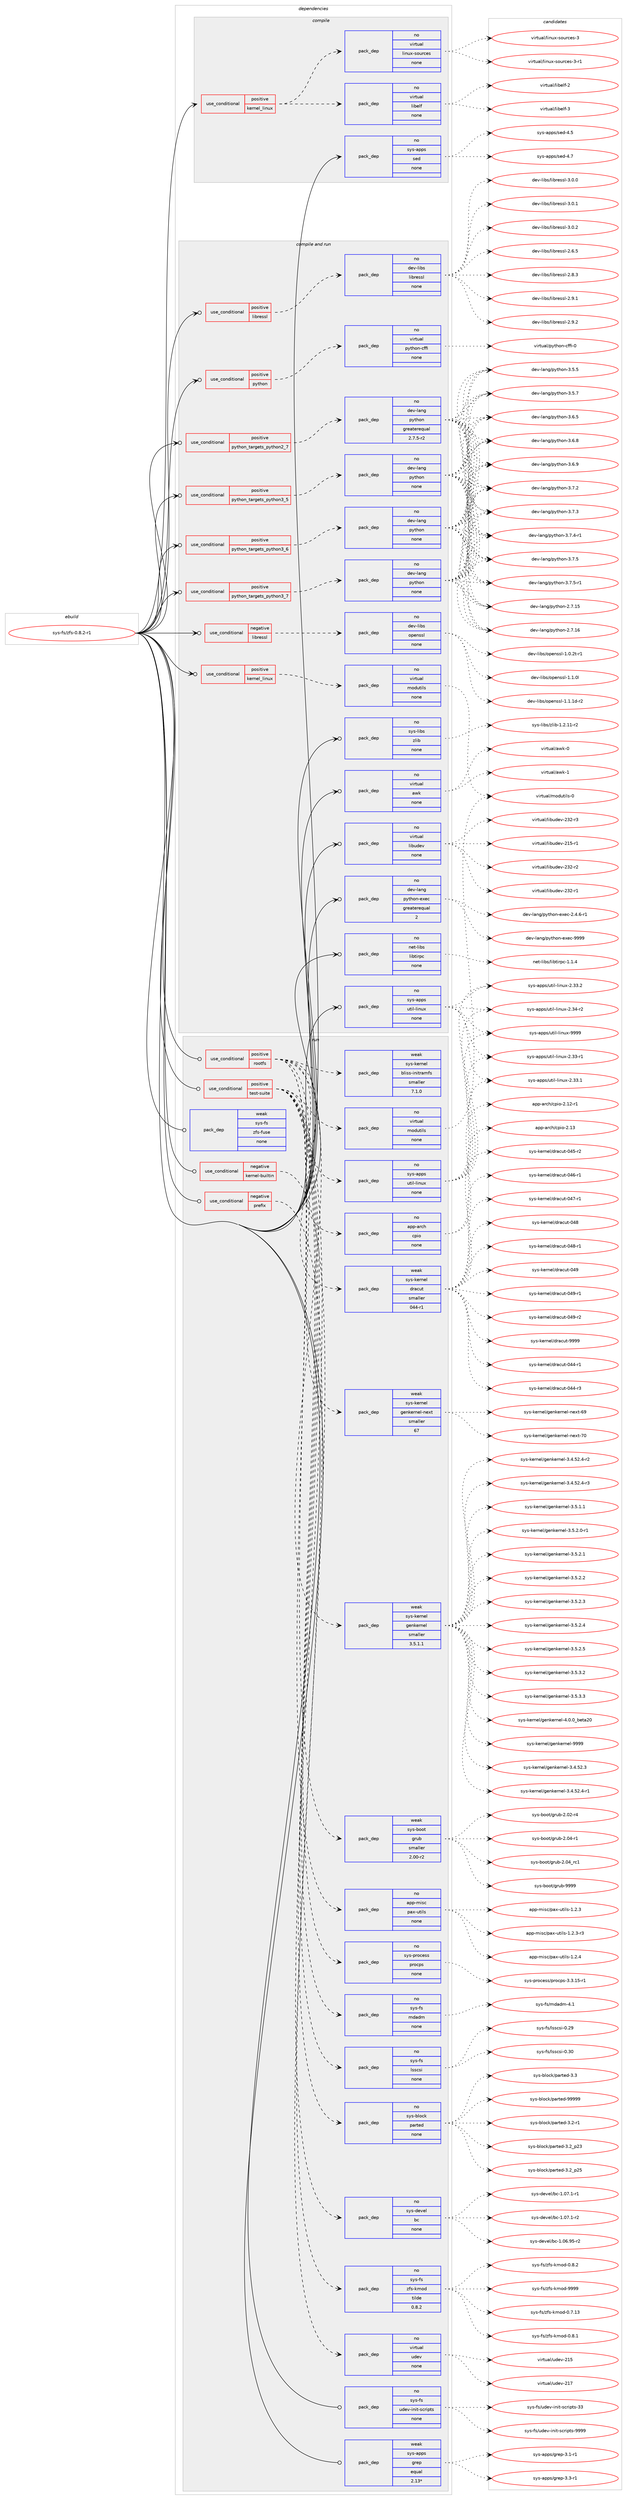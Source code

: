 digraph prolog {

# *************
# Graph options
# *************

newrank=true;
concentrate=true;
compound=true;
graph [rankdir=LR,fontname=Helvetica,fontsize=10,ranksep=1.5];#, ranksep=2.5, nodesep=0.2];
edge  [arrowhead=vee];
node  [fontname=Helvetica,fontsize=10];

# **********
# The ebuild
# **********

subgraph cluster_leftcol {
color=gray;
rank=same;
label=<<i>ebuild</i>>;
id [label="sys-fs/zfs-0.8.2-r1", color=red, width=4, href="../sys-fs/zfs-0.8.2-r1.svg"];
}

# ****************
# The dependencies
# ****************

subgraph cluster_midcol {
color=gray;
label=<<i>dependencies</i>>;
subgraph cluster_compile {
fillcolor="#eeeeee";
style=filled;
label=<<i>compile</i>>;
subgraph cond214761 {
dependency893553 [label=<<TABLE BORDER="0" CELLBORDER="1" CELLSPACING="0" CELLPADDING="4"><TR><TD ROWSPAN="3" CELLPADDING="10">use_conditional</TD></TR><TR><TD>positive</TD></TR><TR><TD>kernel_linux</TD></TR></TABLE>>, shape=none, color=red];
subgraph pack663131 {
dependency893554 [label=<<TABLE BORDER="0" CELLBORDER="1" CELLSPACING="0" CELLPADDING="4" WIDTH="220"><TR><TD ROWSPAN="6" CELLPADDING="30">pack_dep</TD></TR><TR><TD WIDTH="110">no</TD></TR><TR><TD>virtual</TD></TR><TR><TD>linux-sources</TD></TR><TR><TD>none</TD></TR><TR><TD></TD></TR></TABLE>>, shape=none, color=blue];
}
dependency893553:e -> dependency893554:w [weight=20,style="dashed",arrowhead="vee"];
subgraph pack663132 {
dependency893555 [label=<<TABLE BORDER="0" CELLBORDER="1" CELLSPACING="0" CELLPADDING="4" WIDTH="220"><TR><TD ROWSPAN="6" CELLPADDING="30">pack_dep</TD></TR><TR><TD WIDTH="110">no</TD></TR><TR><TD>virtual</TD></TR><TR><TD>libelf</TD></TR><TR><TD>none</TD></TR><TR><TD></TD></TR></TABLE>>, shape=none, color=blue];
}
dependency893553:e -> dependency893555:w [weight=20,style="dashed",arrowhead="vee"];
}
id:e -> dependency893553:w [weight=20,style="solid",arrowhead="vee"];
subgraph pack663133 {
dependency893556 [label=<<TABLE BORDER="0" CELLBORDER="1" CELLSPACING="0" CELLPADDING="4" WIDTH="220"><TR><TD ROWSPAN="6" CELLPADDING="30">pack_dep</TD></TR><TR><TD WIDTH="110">no</TD></TR><TR><TD>sys-apps</TD></TR><TR><TD>sed</TD></TR><TR><TD>none</TD></TR><TR><TD></TD></TR></TABLE>>, shape=none, color=blue];
}
id:e -> dependency893556:w [weight=20,style="solid",arrowhead="vee"];
}
subgraph cluster_compileandrun {
fillcolor="#eeeeee";
style=filled;
label=<<i>compile and run</i>>;
subgraph cond214762 {
dependency893557 [label=<<TABLE BORDER="0" CELLBORDER="1" CELLSPACING="0" CELLPADDING="4"><TR><TD ROWSPAN="3" CELLPADDING="10">use_conditional</TD></TR><TR><TD>negative</TD></TR><TR><TD>libressl</TD></TR></TABLE>>, shape=none, color=red];
subgraph pack663134 {
dependency893558 [label=<<TABLE BORDER="0" CELLBORDER="1" CELLSPACING="0" CELLPADDING="4" WIDTH="220"><TR><TD ROWSPAN="6" CELLPADDING="30">pack_dep</TD></TR><TR><TD WIDTH="110">no</TD></TR><TR><TD>dev-libs</TD></TR><TR><TD>openssl</TD></TR><TR><TD>none</TD></TR><TR><TD></TD></TR></TABLE>>, shape=none, color=blue];
}
dependency893557:e -> dependency893558:w [weight=20,style="dashed",arrowhead="vee"];
}
id:e -> dependency893557:w [weight=20,style="solid",arrowhead="odotvee"];
subgraph cond214763 {
dependency893559 [label=<<TABLE BORDER="0" CELLBORDER="1" CELLSPACING="0" CELLPADDING="4"><TR><TD ROWSPAN="3" CELLPADDING="10">use_conditional</TD></TR><TR><TD>positive</TD></TR><TR><TD>kernel_linux</TD></TR></TABLE>>, shape=none, color=red];
subgraph pack663135 {
dependency893560 [label=<<TABLE BORDER="0" CELLBORDER="1" CELLSPACING="0" CELLPADDING="4" WIDTH="220"><TR><TD ROWSPAN="6" CELLPADDING="30">pack_dep</TD></TR><TR><TD WIDTH="110">no</TD></TR><TR><TD>virtual</TD></TR><TR><TD>modutils</TD></TR><TR><TD>none</TD></TR><TR><TD></TD></TR></TABLE>>, shape=none, color=blue];
}
dependency893559:e -> dependency893560:w [weight=20,style="dashed",arrowhead="vee"];
}
id:e -> dependency893559:w [weight=20,style="solid",arrowhead="odotvee"];
subgraph cond214764 {
dependency893561 [label=<<TABLE BORDER="0" CELLBORDER="1" CELLSPACING="0" CELLPADDING="4"><TR><TD ROWSPAN="3" CELLPADDING="10">use_conditional</TD></TR><TR><TD>positive</TD></TR><TR><TD>libressl</TD></TR></TABLE>>, shape=none, color=red];
subgraph pack663136 {
dependency893562 [label=<<TABLE BORDER="0" CELLBORDER="1" CELLSPACING="0" CELLPADDING="4" WIDTH="220"><TR><TD ROWSPAN="6" CELLPADDING="30">pack_dep</TD></TR><TR><TD WIDTH="110">no</TD></TR><TR><TD>dev-libs</TD></TR><TR><TD>libressl</TD></TR><TR><TD>none</TD></TR><TR><TD></TD></TR></TABLE>>, shape=none, color=blue];
}
dependency893561:e -> dependency893562:w [weight=20,style="dashed",arrowhead="vee"];
}
id:e -> dependency893561:w [weight=20,style="solid",arrowhead="odotvee"];
subgraph cond214765 {
dependency893563 [label=<<TABLE BORDER="0" CELLBORDER="1" CELLSPACING="0" CELLPADDING="4"><TR><TD ROWSPAN="3" CELLPADDING="10">use_conditional</TD></TR><TR><TD>positive</TD></TR><TR><TD>python</TD></TR></TABLE>>, shape=none, color=red];
subgraph pack663137 {
dependency893564 [label=<<TABLE BORDER="0" CELLBORDER="1" CELLSPACING="0" CELLPADDING="4" WIDTH="220"><TR><TD ROWSPAN="6" CELLPADDING="30">pack_dep</TD></TR><TR><TD WIDTH="110">no</TD></TR><TR><TD>virtual</TD></TR><TR><TD>python-cffi</TD></TR><TR><TD>none</TD></TR><TR><TD></TD></TR></TABLE>>, shape=none, color=blue];
}
dependency893563:e -> dependency893564:w [weight=20,style="dashed",arrowhead="vee"];
}
id:e -> dependency893563:w [weight=20,style="solid",arrowhead="odotvee"];
subgraph cond214766 {
dependency893565 [label=<<TABLE BORDER="0" CELLBORDER="1" CELLSPACING="0" CELLPADDING="4"><TR><TD ROWSPAN="3" CELLPADDING="10">use_conditional</TD></TR><TR><TD>positive</TD></TR><TR><TD>python_targets_python2_7</TD></TR></TABLE>>, shape=none, color=red];
subgraph pack663138 {
dependency893566 [label=<<TABLE BORDER="0" CELLBORDER="1" CELLSPACING="0" CELLPADDING="4" WIDTH="220"><TR><TD ROWSPAN="6" CELLPADDING="30">pack_dep</TD></TR><TR><TD WIDTH="110">no</TD></TR><TR><TD>dev-lang</TD></TR><TR><TD>python</TD></TR><TR><TD>greaterequal</TD></TR><TR><TD>2.7.5-r2</TD></TR></TABLE>>, shape=none, color=blue];
}
dependency893565:e -> dependency893566:w [weight=20,style="dashed",arrowhead="vee"];
}
id:e -> dependency893565:w [weight=20,style="solid",arrowhead="odotvee"];
subgraph cond214767 {
dependency893567 [label=<<TABLE BORDER="0" CELLBORDER="1" CELLSPACING="0" CELLPADDING="4"><TR><TD ROWSPAN="3" CELLPADDING="10">use_conditional</TD></TR><TR><TD>positive</TD></TR><TR><TD>python_targets_python3_5</TD></TR></TABLE>>, shape=none, color=red];
subgraph pack663139 {
dependency893568 [label=<<TABLE BORDER="0" CELLBORDER="1" CELLSPACING="0" CELLPADDING="4" WIDTH="220"><TR><TD ROWSPAN="6" CELLPADDING="30">pack_dep</TD></TR><TR><TD WIDTH="110">no</TD></TR><TR><TD>dev-lang</TD></TR><TR><TD>python</TD></TR><TR><TD>none</TD></TR><TR><TD></TD></TR></TABLE>>, shape=none, color=blue];
}
dependency893567:e -> dependency893568:w [weight=20,style="dashed",arrowhead="vee"];
}
id:e -> dependency893567:w [weight=20,style="solid",arrowhead="odotvee"];
subgraph cond214768 {
dependency893569 [label=<<TABLE BORDER="0" CELLBORDER="1" CELLSPACING="0" CELLPADDING="4"><TR><TD ROWSPAN="3" CELLPADDING="10">use_conditional</TD></TR><TR><TD>positive</TD></TR><TR><TD>python_targets_python3_6</TD></TR></TABLE>>, shape=none, color=red];
subgraph pack663140 {
dependency893570 [label=<<TABLE BORDER="0" CELLBORDER="1" CELLSPACING="0" CELLPADDING="4" WIDTH="220"><TR><TD ROWSPAN="6" CELLPADDING="30">pack_dep</TD></TR><TR><TD WIDTH="110">no</TD></TR><TR><TD>dev-lang</TD></TR><TR><TD>python</TD></TR><TR><TD>none</TD></TR><TR><TD></TD></TR></TABLE>>, shape=none, color=blue];
}
dependency893569:e -> dependency893570:w [weight=20,style="dashed",arrowhead="vee"];
}
id:e -> dependency893569:w [weight=20,style="solid",arrowhead="odotvee"];
subgraph cond214769 {
dependency893571 [label=<<TABLE BORDER="0" CELLBORDER="1" CELLSPACING="0" CELLPADDING="4"><TR><TD ROWSPAN="3" CELLPADDING="10">use_conditional</TD></TR><TR><TD>positive</TD></TR><TR><TD>python_targets_python3_7</TD></TR></TABLE>>, shape=none, color=red];
subgraph pack663141 {
dependency893572 [label=<<TABLE BORDER="0" CELLBORDER="1" CELLSPACING="0" CELLPADDING="4" WIDTH="220"><TR><TD ROWSPAN="6" CELLPADDING="30">pack_dep</TD></TR><TR><TD WIDTH="110">no</TD></TR><TR><TD>dev-lang</TD></TR><TR><TD>python</TD></TR><TR><TD>none</TD></TR><TR><TD></TD></TR></TABLE>>, shape=none, color=blue];
}
dependency893571:e -> dependency893572:w [weight=20,style="dashed",arrowhead="vee"];
}
id:e -> dependency893571:w [weight=20,style="solid",arrowhead="odotvee"];
subgraph pack663142 {
dependency893573 [label=<<TABLE BORDER="0" CELLBORDER="1" CELLSPACING="0" CELLPADDING="4" WIDTH="220"><TR><TD ROWSPAN="6" CELLPADDING="30">pack_dep</TD></TR><TR><TD WIDTH="110">no</TD></TR><TR><TD>dev-lang</TD></TR><TR><TD>python-exec</TD></TR><TR><TD>greaterequal</TD></TR><TR><TD>2</TD></TR></TABLE>>, shape=none, color=blue];
}
id:e -> dependency893573:w [weight=20,style="solid",arrowhead="odotvee"];
subgraph pack663143 {
dependency893574 [label=<<TABLE BORDER="0" CELLBORDER="1" CELLSPACING="0" CELLPADDING="4" WIDTH="220"><TR><TD ROWSPAN="6" CELLPADDING="30">pack_dep</TD></TR><TR><TD WIDTH="110">no</TD></TR><TR><TD>net-libs</TD></TR><TR><TD>libtirpc</TD></TR><TR><TD>none</TD></TR><TR><TD></TD></TR></TABLE>>, shape=none, color=blue];
}
id:e -> dependency893574:w [weight=20,style="solid",arrowhead="odotvee"];
subgraph pack663144 {
dependency893575 [label=<<TABLE BORDER="0" CELLBORDER="1" CELLSPACING="0" CELLPADDING="4" WIDTH="220"><TR><TD ROWSPAN="6" CELLPADDING="30">pack_dep</TD></TR><TR><TD WIDTH="110">no</TD></TR><TR><TD>sys-apps</TD></TR><TR><TD>util-linux</TD></TR><TR><TD>none</TD></TR><TR><TD></TD></TR></TABLE>>, shape=none, color=blue];
}
id:e -> dependency893575:w [weight=20,style="solid",arrowhead="odotvee"];
subgraph pack663145 {
dependency893576 [label=<<TABLE BORDER="0" CELLBORDER="1" CELLSPACING="0" CELLPADDING="4" WIDTH="220"><TR><TD ROWSPAN="6" CELLPADDING="30">pack_dep</TD></TR><TR><TD WIDTH="110">no</TD></TR><TR><TD>sys-libs</TD></TR><TR><TD>zlib</TD></TR><TR><TD>none</TD></TR><TR><TD></TD></TR></TABLE>>, shape=none, color=blue];
}
id:e -> dependency893576:w [weight=20,style="solid",arrowhead="odotvee"];
subgraph pack663146 {
dependency893577 [label=<<TABLE BORDER="0" CELLBORDER="1" CELLSPACING="0" CELLPADDING="4" WIDTH="220"><TR><TD ROWSPAN="6" CELLPADDING="30">pack_dep</TD></TR><TR><TD WIDTH="110">no</TD></TR><TR><TD>virtual</TD></TR><TR><TD>awk</TD></TR><TR><TD>none</TD></TR><TR><TD></TD></TR></TABLE>>, shape=none, color=blue];
}
id:e -> dependency893577:w [weight=20,style="solid",arrowhead="odotvee"];
subgraph pack663147 {
dependency893578 [label=<<TABLE BORDER="0" CELLBORDER="1" CELLSPACING="0" CELLPADDING="4" WIDTH="220"><TR><TD ROWSPAN="6" CELLPADDING="30">pack_dep</TD></TR><TR><TD WIDTH="110">no</TD></TR><TR><TD>virtual</TD></TR><TR><TD>libudev</TD></TR><TR><TD>none</TD></TR><TR><TD></TD></TR></TABLE>>, shape=none, color=blue];
}
id:e -> dependency893578:w [weight=20,style="solid",arrowhead="odotvee"];
}
subgraph cluster_run {
fillcolor="#eeeeee";
style=filled;
label=<<i>run</i>>;
subgraph cond214770 {
dependency893579 [label=<<TABLE BORDER="0" CELLBORDER="1" CELLSPACING="0" CELLPADDING="4"><TR><TD ROWSPAN="3" CELLPADDING="10">use_conditional</TD></TR><TR><TD>negative</TD></TR><TR><TD>kernel-builtin</TD></TR></TABLE>>, shape=none, color=red];
subgraph pack663148 {
dependency893580 [label=<<TABLE BORDER="0" CELLBORDER="1" CELLSPACING="0" CELLPADDING="4" WIDTH="220"><TR><TD ROWSPAN="6" CELLPADDING="30">pack_dep</TD></TR><TR><TD WIDTH="110">no</TD></TR><TR><TD>sys-fs</TD></TR><TR><TD>zfs-kmod</TD></TR><TR><TD>tilde</TD></TR><TR><TD>0.8.2</TD></TR></TABLE>>, shape=none, color=blue];
}
dependency893579:e -> dependency893580:w [weight=20,style="dashed",arrowhead="vee"];
}
id:e -> dependency893579:w [weight=20,style="solid",arrowhead="odot"];
subgraph cond214771 {
dependency893581 [label=<<TABLE BORDER="0" CELLBORDER="1" CELLSPACING="0" CELLPADDING="4"><TR><TD ROWSPAN="3" CELLPADDING="10">use_conditional</TD></TR><TR><TD>negative</TD></TR><TR><TD>prefix</TD></TR></TABLE>>, shape=none, color=red];
subgraph pack663149 {
dependency893582 [label=<<TABLE BORDER="0" CELLBORDER="1" CELLSPACING="0" CELLPADDING="4" WIDTH="220"><TR><TD ROWSPAN="6" CELLPADDING="30">pack_dep</TD></TR><TR><TD WIDTH="110">no</TD></TR><TR><TD>virtual</TD></TR><TR><TD>udev</TD></TR><TR><TD>none</TD></TR><TR><TD></TD></TR></TABLE>>, shape=none, color=blue];
}
dependency893581:e -> dependency893582:w [weight=20,style="dashed",arrowhead="vee"];
}
id:e -> dependency893581:w [weight=20,style="solid",arrowhead="odot"];
subgraph cond214772 {
dependency893583 [label=<<TABLE BORDER="0" CELLBORDER="1" CELLSPACING="0" CELLPADDING="4"><TR><TD ROWSPAN="3" CELLPADDING="10">use_conditional</TD></TR><TR><TD>positive</TD></TR><TR><TD>rootfs</TD></TR></TABLE>>, shape=none, color=red];
subgraph pack663150 {
dependency893584 [label=<<TABLE BORDER="0" CELLBORDER="1" CELLSPACING="0" CELLPADDING="4" WIDTH="220"><TR><TD ROWSPAN="6" CELLPADDING="30">pack_dep</TD></TR><TR><TD WIDTH="110">no</TD></TR><TR><TD>app-arch</TD></TR><TR><TD>cpio</TD></TR><TR><TD>none</TD></TR><TR><TD></TD></TR></TABLE>>, shape=none, color=blue];
}
dependency893583:e -> dependency893584:w [weight=20,style="dashed",arrowhead="vee"];
subgraph pack663151 {
dependency893585 [label=<<TABLE BORDER="0" CELLBORDER="1" CELLSPACING="0" CELLPADDING="4" WIDTH="220"><TR><TD ROWSPAN="6" CELLPADDING="30">pack_dep</TD></TR><TR><TD WIDTH="110">no</TD></TR><TR><TD>app-misc</TD></TR><TR><TD>pax-utils</TD></TR><TR><TD>none</TD></TR><TR><TD></TD></TR></TABLE>>, shape=none, color=blue];
}
dependency893583:e -> dependency893585:w [weight=20,style="dashed",arrowhead="vee"];
subgraph pack663152 {
dependency893586 [label=<<TABLE BORDER="0" CELLBORDER="1" CELLSPACING="0" CELLPADDING="4" WIDTH="220"><TR><TD ROWSPAN="6" CELLPADDING="30">pack_dep</TD></TR><TR><TD WIDTH="110">weak</TD></TR><TR><TD>sys-boot</TD></TR><TR><TD>grub</TD></TR><TR><TD>smaller</TD></TR><TR><TD>2.00-r2</TD></TR></TABLE>>, shape=none, color=blue];
}
dependency893583:e -> dependency893586:w [weight=20,style="dashed",arrowhead="vee"];
subgraph pack663153 {
dependency893587 [label=<<TABLE BORDER="0" CELLBORDER="1" CELLSPACING="0" CELLPADDING="4" WIDTH="220"><TR><TD ROWSPAN="6" CELLPADDING="30">pack_dep</TD></TR><TR><TD WIDTH="110">weak</TD></TR><TR><TD>sys-kernel</TD></TR><TR><TD>genkernel</TD></TR><TR><TD>smaller</TD></TR><TR><TD>3.5.1.1</TD></TR></TABLE>>, shape=none, color=blue];
}
dependency893583:e -> dependency893587:w [weight=20,style="dashed",arrowhead="vee"];
subgraph pack663154 {
dependency893588 [label=<<TABLE BORDER="0" CELLBORDER="1" CELLSPACING="0" CELLPADDING="4" WIDTH="220"><TR><TD ROWSPAN="6" CELLPADDING="30">pack_dep</TD></TR><TR><TD WIDTH="110">weak</TD></TR><TR><TD>sys-kernel</TD></TR><TR><TD>genkernel-next</TD></TR><TR><TD>smaller</TD></TR><TR><TD>67</TD></TR></TABLE>>, shape=none, color=blue];
}
dependency893583:e -> dependency893588:w [weight=20,style="dashed",arrowhead="vee"];
subgraph pack663155 {
dependency893589 [label=<<TABLE BORDER="0" CELLBORDER="1" CELLSPACING="0" CELLPADDING="4" WIDTH="220"><TR><TD ROWSPAN="6" CELLPADDING="30">pack_dep</TD></TR><TR><TD WIDTH="110">weak</TD></TR><TR><TD>sys-kernel</TD></TR><TR><TD>bliss-initramfs</TD></TR><TR><TD>smaller</TD></TR><TR><TD>7.1.0</TD></TR></TABLE>>, shape=none, color=blue];
}
dependency893583:e -> dependency893589:w [weight=20,style="dashed",arrowhead="vee"];
subgraph pack663156 {
dependency893590 [label=<<TABLE BORDER="0" CELLBORDER="1" CELLSPACING="0" CELLPADDING="4" WIDTH="220"><TR><TD ROWSPAN="6" CELLPADDING="30">pack_dep</TD></TR><TR><TD WIDTH="110">weak</TD></TR><TR><TD>sys-kernel</TD></TR><TR><TD>dracut</TD></TR><TR><TD>smaller</TD></TR><TR><TD>044-r1</TD></TR></TABLE>>, shape=none, color=blue];
}
dependency893583:e -> dependency893590:w [weight=20,style="dashed",arrowhead="vee"];
}
id:e -> dependency893583:w [weight=20,style="solid",arrowhead="odot"];
subgraph cond214773 {
dependency893591 [label=<<TABLE BORDER="0" CELLBORDER="1" CELLSPACING="0" CELLPADDING="4"><TR><TD ROWSPAN="3" CELLPADDING="10">use_conditional</TD></TR><TR><TD>positive</TD></TR><TR><TD>test-suite</TD></TR></TABLE>>, shape=none, color=red];
subgraph pack663157 {
dependency893592 [label=<<TABLE BORDER="0" CELLBORDER="1" CELLSPACING="0" CELLPADDING="4" WIDTH="220"><TR><TD ROWSPAN="6" CELLPADDING="30">pack_dep</TD></TR><TR><TD WIDTH="110">no</TD></TR><TR><TD>sys-apps</TD></TR><TR><TD>util-linux</TD></TR><TR><TD>none</TD></TR><TR><TD></TD></TR></TABLE>>, shape=none, color=blue];
}
dependency893591:e -> dependency893592:w [weight=20,style="dashed",arrowhead="vee"];
subgraph pack663158 {
dependency893593 [label=<<TABLE BORDER="0" CELLBORDER="1" CELLSPACING="0" CELLPADDING="4" WIDTH="220"><TR><TD ROWSPAN="6" CELLPADDING="30">pack_dep</TD></TR><TR><TD WIDTH="110">no</TD></TR><TR><TD>sys-devel</TD></TR><TR><TD>bc</TD></TR><TR><TD>none</TD></TR><TR><TD></TD></TR></TABLE>>, shape=none, color=blue];
}
dependency893591:e -> dependency893593:w [weight=20,style="dashed",arrowhead="vee"];
subgraph pack663159 {
dependency893594 [label=<<TABLE BORDER="0" CELLBORDER="1" CELLSPACING="0" CELLPADDING="4" WIDTH="220"><TR><TD ROWSPAN="6" CELLPADDING="30">pack_dep</TD></TR><TR><TD WIDTH="110">no</TD></TR><TR><TD>sys-block</TD></TR><TR><TD>parted</TD></TR><TR><TD>none</TD></TR><TR><TD></TD></TR></TABLE>>, shape=none, color=blue];
}
dependency893591:e -> dependency893594:w [weight=20,style="dashed",arrowhead="vee"];
subgraph pack663160 {
dependency893595 [label=<<TABLE BORDER="0" CELLBORDER="1" CELLSPACING="0" CELLPADDING="4" WIDTH="220"><TR><TD ROWSPAN="6" CELLPADDING="30">pack_dep</TD></TR><TR><TD WIDTH="110">no</TD></TR><TR><TD>sys-fs</TD></TR><TR><TD>lsscsi</TD></TR><TR><TD>none</TD></TR><TR><TD></TD></TR></TABLE>>, shape=none, color=blue];
}
dependency893591:e -> dependency893595:w [weight=20,style="dashed",arrowhead="vee"];
subgraph pack663161 {
dependency893596 [label=<<TABLE BORDER="0" CELLBORDER="1" CELLSPACING="0" CELLPADDING="4" WIDTH="220"><TR><TD ROWSPAN="6" CELLPADDING="30">pack_dep</TD></TR><TR><TD WIDTH="110">no</TD></TR><TR><TD>sys-fs</TD></TR><TR><TD>mdadm</TD></TR><TR><TD>none</TD></TR><TR><TD></TD></TR></TABLE>>, shape=none, color=blue];
}
dependency893591:e -> dependency893596:w [weight=20,style="dashed",arrowhead="vee"];
subgraph pack663162 {
dependency893597 [label=<<TABLE BORDER="0" CELLBORDER="1" CELLSPACING="0" CELLPADDING="4" WIDTH="220"><TR><TD ROWSPAN="6" CELLPADDING="30">pack_dep</TD></TR><TR><TD WIDTH="110">no</TD></TR><TR><TD>sys-process</TD></TR><TR><TD>procps</TD></TR><TR><TD>none</TD></TR><TR><TD></TD></TR></TABLE>>, shape=none, color=blue];
}
dependency893591:e -> dependency893597:w [weight=20,style="dashed",arrowhead="vee"];
subgraph pack663163 {
dependency893598 [label=<<TABLE BORDER="0" CELLBORDER="1" CELLSPACING="0" CELLPADDING="4" WIDTH="220"><TR><TD ROWSPAN="6" CELLPADDING="30">pack_dep</TD></TR><TR><TD WIDTH="110">no</TD></TR><TR><TD>virtual</TD></TR><TR><TD>modutils</TD></TR><TR><TD>none</TD></TR><TR><TD></TD></TR></TABLE>>, shape=none, color=blue];
}
dependency893591:e -> dependency893598:w [weight=20,style="dashed",arrowhead="vee"];
}
id:e -> dependency893591:w [weight=20,style="solid",arrowhead="odot"];
subgraph pack663164 {
dependency893599 [label=<<TABLE BORDER="0" CELLBORDER="1" CELLSPACING="0" CELLPADDING="4" WIDTH="220"><TR><TD ROWSPAN="6" CELLPADDING="30">pack_dep</TD></TR><TR><TD WIDTH="110">no</TD></TR><TR><TD>sys-fs</TD></TR><TR><TD>udev-init-scripts</TD></TR><TR><TD>none</TD></TR><TR><TD></TD></TR></TABLE>>, shape=none, color=blue];
}
id:e -> dependency893599:w [weight=20,style="solid",arrowhead="odot"];
subgraph pack663165 {
dependency893600 [label=<<TABLE BORDER="0" CELLBORDER="1" CELLSPACING="0" CELLPADDING="4" WIDTH="220"><TR><TD ROWSPAN="6" CELLPADDING="30">pack_dep</TD></TR><TR><TD WIDTH="110">weak</TD></TR><TR><TD>sys-apps</TD></TR><TR><TD>grep</TD></TR><TR><TD>equal</TD></TR><TR><TD>2.13*</TD></TR></TABLE>>, shape=none, color=blue];
}
id:e -> dependency893600:w [weight=20,style="solid",arrowhead="odot"];
subgraph pack663166 {
dependency893601 [label=<<TABLE BORDER="0" CELLBORDER="1" CELLSPACING="0" CELLPADDING="4" WIDTH="220"><TR><TD ROWSPAN="6" CELLPADDING="30">pack_dep</TD></TR><TR><TD WIDTH="110">weak</TD></TR><TR><TD>sys-fs</TD></TR><TR><TD>zfs-fuse</TD></TR><TR><TD>none</TD></TR><TR><TD></TD></TR></TABLE>>, shape=none, color=blue];
}
id:e -> dependency893601:w [weight=20,style="solid",arrowhead="odot"];
}
}

# **************
# The candidates
# **************

subgraph cluster_choices {
rank=same;
color=gray;
label=<<i>candidates</i>>;

subgraph choice663131 {
color=black;
nodesep=1;
choice118105114116117971084710810511011712045115111117114991011154551 [label="virtual/linux-sources-3", color=red, width=4,href="../virtual/linux-sources-3.svg"];
choice1181051141161179710847108105110117120451151111171149910111545514511449 [label="virtual/linux-sources-3-r1", color=red, width=4,href="../virtual/linux-sources-3-r1.svg"];
dependency893554:e -> choice118105114116117971084710810511011712045115111117114991011154551:w [style=dotted,weight="100"];
dependency893554:e -> choice1181051141161179710847108105110117120451151111171149910111545514511449:w [style=dotted,weight="100"];
}
subgraph choice663132 {
color=black;
nodesep=1;
choice1181051141161179710847108105981011081024550 [label="virtual/libelf-2", color=red, width=4,href="../virtual/libelf-2.svg"];
choice1181051141161179710847108105981011081024551 [label="virtual/libelf-3", color=red, width=4,href="../virtual/libelf-3.svg"];
dependency893555:e -> choice1181051141161179710847108105981011081024550:w [style=dotted,weight="100"];
dependency893555:e -> choice1181051141161179710847108105981011081024551:w [style=dotted,weight="100"];
}
subgraph choice663133 {
color=black;
nodesep=1;
choice11512111545971121121154711510110045524653 [label="sys-apps/sed-4.5", color=red, width=4,href="../sys-apps/sed-4.5.svg"];
choice11512111545971121121154711510110045524655 [label="sys-apps/sed-4.7", color=red, width=4,href="../sys-apps/sed-4.7.svg"];
dependency893556:e -> choice11512111545971121121154711510110045524653:w [style=dotted,weight="100"];
dependency893556:e -> choice11512111545971121121154711510110045524655:w [style=dotted,weight="100"];
}
subgraph choice663134 {
color=black;
nodesep=1;
choice1001011184510810598115471111121011101151151084549464846501164511449 [label="dev-libs/openssl-1.0.2t-r1", color=red, width=4,href="../dev-libs/openssl-1.0.2t-r1.svg"];
choice100101118451081059811547111112101110115115108454946494648108 [label="dev-libs/openssl-1.1.0l", color=red, width=4,href="../dev-libs/openssl-1.1.0l.svg"];
choice1001011184510810598115471111121011101151151084549464946491004511450 [label="dev-libs/openssl-1.1.1d-r2", color=red, width=4,href="../dev-libs/openssl-1.1.1d-r2.svg"];
dependency893558:e -> choice1001011184510810598115471111121011101151151084549464846501164511449:w [style=dotted,weight="100"];
dependency893558:e -> choice100101118451081059811547111112101110115115108454946494648108:w [style=dotted,weight="100"];
dependency893558:e -> choice1001011184510810598115471111121011101151151084549464946491004511450:w [style=dotted,weight="100"];
}
subgraph choice663135 {
color=black;
nodesep=1;
choice11810511411611797108471091111001171161051081154548 [label="virtual/modutils-0", color=red, width=4,href="../virtual/modutils-0.svg"];
dependency893560:e -> choice11810511411611797108471091111001171161051081154548:w [style=dotted,weight="100"];
}
subgraph choice663136 {
color=black;
nodesep=1;
choice10010111845108105981154710810598114101115115108455046544653 [label="dev-libs/libressl-2.6.5", color=red, width=4,href="../dev-libs/libressl-2.6.5.svg"];
choice10010111845108105981154710810598114101115115108455046564651 [label="dev-libs/libressl-2.8.3", color=red, width=4,href="../dev-libs/libressl-2.8.3.svg"];
choice10010111845108105981154710810598114101115115108455046574649 [label="dev-libs/libressl-2.9.1", color=red, width=4,href="../dev-libs/libressl-2.9.1.svg"];
choice10010111845108105981154710810598114101115115108455046574650 [label="dev-libs/libressl-2.9.2", color=red, width=4,href="../dev-libs/libressl-2.9.2.svg"];
choice10010111845108105981154710810598114101115115108455146484648 [label="dev-libs/libressl-3.0.0", color=red, width=4,href="../dev-libs/libressl-3.0.0.svg"];
choice10010111845108105981154710810598114101115115108455146484649 [label="dev-libs/libressl-3.0.1", color=red, width=4,href="../dev-libs/libressl-3.0.1.svg"];
choice10010111845108105981154710810598114101115115108455146484650 [label="dev-libs/libressl-3.0.2", color=red, width=4,href="../dev-libs/libressl-3.0.2.svg"];
dependency893562:e -> choice10010111845108105981154710810598114101115115108455046544653:w [style=dotted,weight="100"];
dependency893562:e -> choice10010111845108105981154710810598114101115115108455046564651:w [style=dotted,weight="100"];
dependency893562:e -> choice10010111845108105981154710810598114101115115108455046574649:w [style=dotted,weight="100"];
dependency893562:e -> choice10010111845108105981154710810598114101115115108455046574650:w [style=dotted,weight="100"];
dependency893562:e -> choice10010111845108105981154710810598114101115115108455146484648:w [style=dotted,weight="100"];
dependency893562:e -> choice10010111845108105981154710810598114101115115108455146484649:w [style=dotted,weight="100"];
dependency893562:e -> choice10010111845108105981154710810598114101115115108455146484650:w [style=dotted,weight="100"];
}
subgraph choice663137 {
color=black;
nodesep=1;
choice118105114116117971084711212111610411111045991021021054548 [label="virtual/python-cffi-0", color=red, width=4,href="../virtual/python-cffi-0.svg"];
dependency893564:e -> choice118105114116117971084711212111610411111045991021021054548:w [style=dotted,weight="100"];
}
subgraph choice663138 {
color=black;
nodesep=1;
choice10010111845108971101034711212111610411111045504655464953 [label="dev-lang/python-2.7.15", color=red, width=4,href="../dev-lang/python-2.7.15.svg"];
choice10010111845108971101034711212111610411111045504655464954 [label="dev-lang/python-2.7.16", color=red, width=4,href="../dev-lang/python-2.7.16.svg"];
choice100101118451089711010347112121116104111110455146534653 [label="dev-lang/python-3.5.5", color=red, width=4,href="../dev-lang/python-3.5.5.svg"];
choice100101118451089711010347112121116104111110455146534655 [label="dev-lang/python-3.5.7", color=red, width=4,href="../dev-lang/python-3.5.7.svg"];
choice100101118451089711010347112121116104111110455146544653 [label="dev-lang/python-3.6.5", color=red, width=4,href="../dev-lang/python-3.6.5.svg"];
choice100101118451089711010347112121116104111110455146544656 [label="dev-lang/python-3.6.8", color=red, width=4,href="../dev-lang/python-3.6.8.svg"];
choice100101118451089711010347112121116104111110455146544657 [label="dev-lang/python-3.6.9", color=red, width=4,href="../dev-lang/python-3.6.9.svg"];
choice100101118451089711010347112121116104111110455146554650 [label="dev-lang/python-3.7.2", color=red, width=4,href="../dev-lang/python-3.7.2.svg"];
choice100101118451089711010347112121116104111110455146554651 [label="dev-lang/python-3.7.3", color=red, width=4,href="../dev-lang/python-3.7.3.svg"];
choice1001011184510897110103471121211161041111104551465546524511449 [label="dev-lang/python-3.7.4-r1", color=red, width=4,href="../dev-lang/python-3.7.4-r1.svg"];
choice100101118451089711010347112121116104111110455146554653 [label="dev-lang/python-3.7.5", color=red, width=4,href="../dev-lang/python-3.7.5.svg"];
choice1001011184510897110103471121211161041111104551465546534511449 [label="dev-lang/python-3.7.5-r1", color=red, width=4,href="../dev-lang/python-3.7.5-r1.svg"];
dependency893566:e -> choice10010111845108971101034711212111610411111045504655464953:w [style=dotted,weight="100"];
dependency893566:e -> choice10010111845108971101034711212111610411111045504655464954:w [style=dotted,weight="100"];
dependency893566:e -> choice100101118451089711010347112121116104111110455146534653:w [style=dotted,weight="100"];
dependency893566:e -> choice100101118451089711010347112121116104111110455146534655:w [style=dotted,weight="100"];
dependency893566:e -> choice100101118451089711010347112121116104111110455146544653:w [style=dotted,weight="100"];
dependency893566:e -> choice100101118451089711010347112121116104111110455146544656:w [style=dotted,weight="100"];
dependency893566:e -> choice100101118451089711010347112121116104111110455146544657:w [style=dotted,weight="100"];
dependency893566:e -> choice100101118451089711010347112121116104111110455146554650:w [style=dotted,weight="100"];
dependency893566:e -> choice100101118451089711010347112121116104111110455146554651:w [style=dotted,weight="100"];
dependency893566:e -> choice1001011184510897110103471121211161041111104551465546524511449:w [style=dotted,weight="100"];
dependency893566:e -> choice100101118451089711010347112121116104111110455146554653:w [style=dotted,weight="100"];
dependency893566:e -> choice1001011184510897110103471121211161041111104551465546534511449:w [style=dotted,weight="100"];
}
subgraph choice663139 {
color=black;
nodesep=1;
choice10010111845108971101034711212111610411111045504655464953 [label="dev-lang/python-2.7.15", color=red, width=4,href="../dev-lang/python-2.7.15.svg"];
choice10010111845108971101034711212111610411111045504655464954 [label="dev-lang/python-2.7.16", color=red, width=4,href="../dev-lang/python-2.7.16.svg"];
choice100101118451089711010347112121116104111110455146534653 [label="dev-lang/python-3.5.5", color=red, width=4,href="../dev-lang/python-3.5.5.svg"];
choice100101118451089711010347112121116104111110455146534655 [label="dev-lang/python-3.5.7", color=red, width=4,href="../dev-lang/python-3.5.7.svg"];
choice100101118451089711010347112121116104111110455146544653 [label="dev-lang/python-3.6.5", color=red, width=4,href="../dev-lang/python-3.6.5.svg"];
choice100101118451089711010347112121116104111110455146544656 [label="dev-lang/python-3.6.8", color=red, width=4,href="../dev-lang/python-3.6.8.svg"];
choice100101118451089711010347112121116104111110455146544657 [label="dev-lang/python-3.6.9", color=red, width=4,href="../dev-lang/python-3.6.9.svg"];
choice100101118451089711010347112121116104111110455146554650 [label="dev-lang/python-3.7.2", color=red, width=4,href="../dev-lang/python-3.7.2.svg"];
choice100101118451089711010347112121116104111110455146554651 [label="dev-lang/python-3.7.3", color=red, width=4,href="../dev-lang/python-3.7.3.svg"];
choice1001011184510897110103471121211161041111104551465546524511449 [label="dev-lang/python-3.7.4-r1", color=red, width=4,href="../dev-lang/python-3.7.4-r1.svg"];
choice100101118451089711010347112121116104111110455146554653 [label="dev-lang/python-3.7.5", color=red, width=4,href="../dev-lang/python-3.7.5.svg"];
choice1001011184510897110103471121211161041111104551465546534511449 [label="dev-lang/python-3.7.5-r1", color=red, width=4,href="../dev-lang/python-3.7.5-r1.svg"];
dependency893568:e -> choice10010111845108971101034711212111610411111045504655464953:w [style=dotted,weight="100"];
dependency893568:e -> choice10010111845108971101034711212111610411111045504655464954:w [style=dotted,weight="100"];
dependency893568:e -> choice100101118451089711010347112121116104111110455146534653:w [style=dotted,weight="100"];
dependency893568:e -> choice100101118451089711010347112121116104111110455146534655:w [style=dotted,weight="100"];
dependency893568:e -> choice100101118451089711010347112121116104111110455146544653:w [style=dotted,weight="100"];
dependency893568:e -> choice100101118451089711010347112121116104111110455146544656:w [style=dotted,weight="100"];
dependency893568:e -> choice100101118451089711010347112121116104111110455146544657:w [style=dotted,weight="100"];
dependency893568:e -> choice100101118451089711010347112121116104111110455146554650:w [style=dotted,weight="100"];
dependency893568:e -> choice100101118451089711010347112121116104111110455146554651:w [style=dotted,weight="100"];
dependency893568:e -> choice1001011184510897110103471121211161041111104551465546524511449:w [style=dotted,weight="100"];
dependency893568:e -> choice100101118451089711010347112121116104111110455146554653:w [style=dotted,weight="100"];
dependency893568:e -> choice1001011184510897110103471121211161041111104551465546534511449:w [style=dotted,weight="100"];
}
subgraph choice663140 {
color=black;
nodesep=1;
choice10010111845108971101034711212111610411111045504655464953 [label="dev-lang/python-2.7.15", color=red, width=4,href="../dev-lang/python-2.7.15.svg"];
choice10010111845108971101034711212111610411111045504655464954 [label="dev-lang/python-2.7.16", color=red, width=4,href="../dev-lang/python-2.7.16.svg"];
choice100101118451089711010347112121116104111110455146534653 [label="dev-lang/python-3.5.5", color=red, width=4,href="../dev-lang/python-3.5.5.svg"];
choice100101118451089711010347112121116104111110455146534655 [label="dev-lang/python-3.5.7", color=red, width=4,href="../dev-lang/python-3.5.7.svg"];
choice100101118451089711010347112121116104111110455146544653 [label="dev-lang/python-3.6.5", color=red, width=4,href="../dev-lang/python-3.6.5.svg"];
choice100101118451089711010347112121116104111110455146544656 [label="dev-lang/python-3.6.8", color=red, width=4,href="../dev-lang/python-3.6.8.svg"];
choice100101118451089711010347112121116104111110455146544657 [label="dev-lang/python-3.6.9", color=red, width=4,href="../dev-lang/python-3.6.9.svg"];
choice100101118451089711010347112121116104111110455146554650 [label="dev-lang/python-3.7.2", color=red, width=4,href="../dev-lang/python-3.7.2.svg"];
choice100101118451089711010347112121116104111110455146554651 [label="dev-lang/python-3.7.3", color=red, width=4,href="../dev-lang/python-3.7.3.svg"];
choice1001011184510897110103471121211161041111104551465546524511449 [label="dev-lang/python-3.7.4-r1", color=red, width=4,href="../dev-lang/python-3.7.4-r1.svg"];
choice100101118451089711010347112121116104111110455146554653 [label="dev-lang/python-3.7.5", color=red, width=4,href="../dev-lang/python-3.7.5.svg"];
choice1001011184510897110103471121211161041111104551465546534511449 [label="dev-lang/python-3.7.5-r1", color=red, width=4,href="../dev-lang/python-3.7.5-r1.svg"];
dependency893570:e -> choice10010111845108971101034711212111610411111045504655464953:w [style=dotted,weight="100"];
dependency893570:e -> choice10010111845108971101034711212111610411111045504655464954:w [style=dotted,weight="100"];
dependency893570:e -> choice100101118451089711010347112121116104111110455146534653:w [style=dotted,weight="100"];
dependency893570:e -> choice100101118451089711010347112121116104111110455146534655:w [style=dotted,weight="100"];
dependency893570:e -> choice100101118451089711010347112121116104111110455146544653:w [style=dotted,weight="100"];
dependency893570:e -> choice100101118451089711010347112121116104111110455146544656:w [style=dotted,weight="100"];
dependency893570:e -> choice100101118451089711010347112121116104111110455146544657:w [style=dotted,weight="100"];
dependency893570:e -> choice100101118451089711010347112121116104111110455146554650:w [style=dotted,weight="100"];
dependency893570:e -> choice100101118451089711010347112121116104111110455146554651:w [style=dotted,weight="100"];
dependency893570:e -> choice1001011184510897110103471121211161041111104551465546524511449:w [style=dotted,weight="100"];
dependency893570:e -> choice100101118451089711010347112121116104111110455146554653:w [style=dotted,weight="100"];
dependency893570:e -> choice1001011184510897110103471121211161041111104551465546534511449:w [style=dotted,weight="100"];
}
subgraph choice663141 {
color=black;
nodesep=1;
choice10010111845108971101034711212111610411111045504655464953 [label="dev-lang/python-2.7.15", color=red, width=4,href="../dev-lang/python-2.7.15.svg"];
choice10010111845108971101034711212111610411111045504655464954 [label="dev-lang/python-2.7.16", color=red, width=4,href="../dev-lang/python-2.7.16.svg"];
choice100101118451089711010347112121116104111110455146534653 [label="dev-lang/python-3.5.5", color=red, width=4,href="../dev-lang/python-3.5.5.svg"];
choice100101118451089711010347112121116104111110455146534655 [label="dev-lang/python-3.5.7", color=red, width=4,href="../dev-lang/python-3.5.7.svg"];
choice100101118451089711010347112121116104111110455146544653 [label="dev-lang/python-3.6.5", color=red, width=4,href="../dev-lang/python-3.6.5.svg"];
choice100101118451089711010347112121116104111110455146544656 [label="dev-lang/python-3.6.8", color=red, width=4,href="../dev-lang/python-3.6.8.svg"];
choice100101118451089711010347112121116104111110455146544657 [label="dev-lang/python-3.6.9", color=red, width=4,href="../dev-lang/python-3.6.9.svg"];
choice100101118451089711010347112121116104111110455146554650 [label="dev-lang/python-3.7.2", color=red, width=4,href="../dev-lang/python-3.7.2.svg"];
choice100101118451089711010347112121116104111110455146554651 [label="dev-lang/python-3.7.3", color=red, width=4,href="../dev-lang/python-3.7.3.svg"];
choice1001011184510897110103471121211161041111104551465546524511449 [label="dev-lang/python-3.7.4-r1", color=red, width=4,href="../dev-lang/python-3.7.4-r1.svg"];
choice100101118451089711010347112121116104111110455146554653 [label="dev-lang/python-3.7.5", color=red, width=4,href="../dev-lang/python-3.7.5.svg"];
choice1001011184510897110103471121211161041111104551465546534511449 [label="dev-lang/python-3.7.5-r1", color=red, width=4,href="../dev-lang/python-3.7.5-r1.svg"];
dependency893572:e -> choice10010111845108971101034711212111610411111045504655464953:w [style=dotted,weight="100"];
dependency893572:e -> choice10010111845108971101034711212111610411111045504655464954:w [style=dotted,weight="100"];
dependency893572:e -> choice100101118451089711010347112121116104111110455146534653:w [style=dotted,weight="100"];
dependency893572:e -> choice100101118451089711010347112121116104111110455146534655:w [style=dotted,weight="100"];
dependency893572:e -> choice100101118451089711010347112121116104111110455146544653:w [style=dotted,weight="100"];
dependency893572:e -> choice100101118451089711010347112121116104111110455146544656:w [style=dotted,weight="100"];
dependency893572:e -> choice100101118451089711010347112121116104111110455146544657:w [style=dotted,weight="100"];
dependency893572:e -> choice100101118451089711010347112121116104111110455146554650:w [style=dotted,weight="100"];
dependency893572:e -> choice100101118451089711010347112121116104111110455146554651:w [style=dotted,weight="100"];
dependency893572:e -> choice1001011184510897110103471121211161041111104551465546524511449:w [style=dotted,weight="100"];
dependency893572:e -> choice100101118451089711010347112121116104111110455146554653:w [style=dotted,weight="100"];
dependency893572:e -> choice1001011184510897110103471121211161041111104551465546534511449:w [style=dotted,weight="100"];
}
subgraph choice663142 {
color=black;
nodesep=1;
choice10010111845108971101034711212111610411111045101120101994550465246544511449 [label="dev-lang/python-exec-2.4.6-r1", color=red, width=4,href="../dev-lang/python-exec-2.4.6-r1.svg"];
choice10010111845108971101034711212111610411111045101120101994557575757 [label="dev-lang/python-exec-9999", color=red, width=4,href="../dev-lang/python-exec-9999.svg"];
dependency893573:e -> choice10010111845108971101034711212111610411111045101120101994550465246544511449:w [style=dotted,weight="100"];
dependency893573:e -> choice10010111845108971101034711212111610411111045101120101994557575757:w [style=dotted,weight="100"];
}
subgraph choice663143 {
color=black;
nodesep=1;
choice1101011164510810598115471081059811610511411299454946494652 [label="net-libs/libtirpc-1.1.4", color=red, width=4,href="../net-libs/libtirpc-1.1.4.svg"];
dependency893574:e -> choice1101011164510810598115471081059811610511411299454946494652:w [style=dotted,weight="100"];
}
subgraph choice663144 {
color=black;
nodesep=1;
choice1151211154597112112115471171161051084510810511011712045504651514511449 [label="sys-apps/util-linux-2.33-r1", color=red, width=4,href="../sys-apps/util-linux-2.33-r1.svg"];
choice1151211154597112112115471171161051084510810511011712045504651514649 [label="sys-apps/util-linux-2.33.1", color=red, width=4,href="../sys-apps/util-linux-2.33.1.svg"];
choice1151211154597112112115471171161051084510810511011712045504651514650 [label="sys-apps/util-linux-2.33.2", color=red, width=4,href="../sys-apps/util-linux-2.33.2.svg"];
choice1151211154597112112115471171161051084510810511011712045504651524511450 [label="sys-apps/util-linux-2.34-r2", color=red, width=4,href="../sys-apps/util-linux-2.34-r2.svg"];
choice115121115459711211211547117116105108451081051101171204557575757 [label="sys-apps/util-linux-9999", color=red, width=4,href="../sys-apps/util-linux-9999.svg"];
dependency893575:e -> choice1151211154597112112115471171161051084510810511011712045504651514511449:w [style=dotted,weight="100"];
dependency893575:e -> choice1151211154597112112115471171161051084510810511011712045504651514649:w [style=dotted,weight="100"];
dependency893575:e -> choice1151211154597112112115471171161051084510810511011712045504651514650:w [style=dotted,weight="100"];
dependency893575:e -> choice1151211154597112112115471171161051084510810511011712045504651524511450:w [style=dotted,weight="100"];
dependency893575:e -> choice115121115459711211211547117116105108451081051101171204557575757:w [style=dotted,weight="100"];
}
subgraph choice663145 {
color=black;
nodesep=1;
choice11512111545108105981154712210810598454946504649494511450 [label="sys-libs/zlib-1.2.11-r2", color=red, width=4,href="../sys-libs/zlib-1.2.11-r2.svg"];
dependency893576:e -> choice11512111545108105981154712210810598454946504649494511450:w [style=dotted,weight="100"];
}
subgraph choice663146 {
color=black;
nodesep=1;
choice1181051141161179710847971191074548 [label="virtual/awk-0", color=red, width=4,href="../virtual/awk-0.svg"];
choice1181051141161179710847971191074549 [label="virtual/awk-1", color=red, width=4,href="../virtual/awk-1.svg"];
dependency893577:e -> choice1181051141161179710847971191074548:w [style=dotted,weight="100"];
dependency893577:e -> choice1181051141161179710847971191074549:w [style=dotted,weight="100"];
}
subgraph choice663147 {
color=black;
nodesep=1;
choice118105114116117971084710810598117100101118455049534511449 [label="virtual/libudev-215-r1", color=red, width=4,href="../virtual/libudev-215-r1.svg"];
choice118105114116117971084710810598117100101118455051504511449 [label="virtual/libudev-232-r1", color=red, width=4,href="../virtual/libudev-232-r1.svg"];
choice118105114116117971084710810598117100101118455051504511450 [label="virtual/libudev-232-r2", color=red, width=4,href="../virtual/libudev-232-r2.svg"];
choice118105114116117971084710810598117100101118455051504511451 [label="virtual/libudev-232-r3", color=red, width=4,href="../virtual/libudev-232-r3.svg"];
dependency893578:e -> choice118105114116117971084710810598117100101118455049534511449:w [style=dotted,weight="100"];
dependency893578:e -> choice118105114116117971084710810598117100101118455051504511449:w [style=dotted,weight="100"];
dependency893578:e -> choice118105114116117971084710810598117100101118455051504511450:w [style=dotted,weight="100"];
dependency893578:e -> choice118105114116117971084710810598117100101118455051504511451:w [style=dotted,weight="100"];
}
subgraph choice663148 {
color=black;
nodesep=1;
choice11512111545102115471221021154510710911110045484655464951 [label="sys-fs/zfs-kmod-0.7.13", color=red, width=4,href="../sys-fs/zfs-kmod-0.7.13.svg"];
choice115121115451021154712210211545107109111100454846564649 [label="sys-fs/zfs-kmod-0.8.1", color=red, width=4,href="../sys-fs/zfs-kmod-0.8.1.svg"];
choice115121115451021154712210211545107109111100454846564650 [label="sys-fs/zfs-kmod-0.8.2", color=red, width=4,href="../sys-fs/zfs-kmod-0.8.2.svg"];
choice1151211154510211547122102115451071091111004557575757 [label="sys-fs/zfs-kmod-9999", color=red, width=4,href="../sys-fs/zfs-kmod-9999.svg"];
dependency893580:e -> choice11512111545102115471221021154510710911110045484655464951:w [style=dotted,weight="100"];
dependency893580:e -> choice115121115451021154712210211545107109111100454846564649:w [style=dotted,weight="100"];
dependency893580:e -> choice115121115451021154712210211545107109111100454846564650:w [style=dotted,weight="100"];
dependency893580:e -> choice1151211154510211547122102115451071091111004557575757:w [style=dotted,weight="100"];
}
subgraph choice663149 {
color=black;
nodesep=1;
choice118105114116117971084711710010111845504953 [label="virtual/udev-215", color=red, width=4,href="../virtual/udev-215.svg"];
choice118105114116117971084711710010111845504955 [label="virtual/udev-217", color=red, width=4,href="../virtual/udev-217.svg"];
dependency893582:e -> choice118105114116117971084711710010111845504953:w [style=dotted,weight="100"];
dependency893582:e -> choice118105114116117971084711710010111845504955:w [style=dotted,weight="100"];
}
subgraph choice663150 {
color=black;
nodesep=1;
choice97112112459711499104479911210511145504649504511449 [label="app-arch/cpio-2.12-r1", color=red, width=4,href="../app-arch/cpio-2.12-r1.svg"];
choice9711211245971149910447991121051114550464951 [label="app-arch/cpio-2.13", color=red, width=4,href="../app-arch/cpio-2.13.svg"];
dependency893584:e -> choice97112112459711499104479911210511145504649504511449:w [style=dotted,weight="100"];
dependency893584:e -> choice9711211245971149910447991121051114550464951:w [style=dotted,weight="100"];
}
subgraph choice663151 {
color=black;
nodesep=1;
choice971121124510910511599471129712045117116105108115454946504651 [label="app-misc/pax-utils-1.2.3", color=red, width=4,href="../app-misc/pax-utils-1.2.3.svg"];
choice9711211245109105115994711297120451171161051081154549465046514511451 [label="app-misc/pax-utils-1.2.3-r3", color=red, width=4,href="../app-misc/pax-utils-1.2.3-r3.svg"];
choice971121124510910511599471129712045117116105108115454946504652 [label="app-misc/pax-utils-1.2.4", color=red, width=4,href="../app-misc/pax-utils-1.2.4.svg"];
dependency893585:e -> choice971121124510910511599471129712045117116105108115454946504651:w [style=dotted,weight="100"];
dependency893585:e -> choice9711211245109105115994711297120451171161051081154549465046514511451:w [style=dotted,weight="100"];
dependency893585:e -> choice971121124510910511599471129712045117116105108115454946504652:w [style=dotted,weight="100"];
}
subgraph choice663152 {
color=black;
nodesep=1;
choice1151211154598111111116471031141179845504648504511452 [label="sys-boot/grub-2.02-r4", color=red, width=4,href="../sys-boot/grub-2.02-r4.svg"];
choice1151211154598111111116471031141179845504648524511449 [label="sys-boot/grub-2.04-r1", color=red, width=4,href="../sys-boot/grub-2.04-r1.svg"];
choice115121115459811111111647103114117984550464852951149949 [label="sys-boot/grub-2.04_rc1", color=red, width=4,href="../sys-boot/grub-2.04_rc1.svg"];
choice115121115459811111111647103114117984557575757 [label="sys-boot/grub-9999", color=red, width=4,href="../sys-boot/grub-9999.svg"];
dependency893586:e -> choice1151211154598111111116471031141179845504648504511452:w [style=dotted,weight="100"];
dependency893586:e -> choice1151211154598111111116471031141179845504648524511449:w [style=dotted,weight="100"];
dependency893586:e -> choice115121115459811111111647103114117984550464852951149949:w [style=dotted,weight="100"];
dependency893586:e -> choice115121115459811111111647103114117984557575757:w [style=dotted,weight="100"];
}
subgraph choice663153 {
color=black;
nodesep=1;
choice1151211154510710111411010110847103101110107101114110101108455146524653504651 [label="sys-kernel/genkernel-3.4.52.3", color=red, width=4,href="../sys-kernel/genkernel-3.4.52.3.svg"];
choice11512111545107101114110101108471031011101071011141101011084551465246535046524511449 [label="sys-kernel/genkernel-3.4.52.4-r1", color=red, width=4,href="../sys-kernel/genkernel-3.4.52.4-r1.svg"];
choice11512111545107101114110101108471031011101071011141101011084551465246535046524511450 [label="sys-kernel/genkernel-3.4.52.4-r2", color=red, width=4,href="../sys-kernel/genkernel-3.4.52.4-r2.svg"];
choice11512111545107101114110101108471031011101071011141101011084551465246535046524511451 [label="sys-kernel/genkernel-3.4.52.4-r3", color=red, width=4,href="../sys-kernel/genkernel-3.4.52.4-r3.svg"];
choice11512111545107101114110101108471031011101071011141101011084551465346494649 [label="sys-kernel/genkernel-3.5.1.1", color=red, width=4,href="../sys-kernel/genkernel-3.5.1.1.svg"];
choice115121115451071011141101011084710310111010710111411010110845514653465046484511449 [label="sys-kernel/genkernel-3.5.2.0-r1", color=red, width=4,href="../sys-kernel/genkernel-3.5.2.0-r1.svg"];
choice11512111545107101114110101108471031011101071011141101011084551465346504649 [label="sys-kernel/genkernel-3.5.2.1", color=red, width=4,href="../sys-kernel/genkernel-3.5.2.1.svg"];
choice11512111545107101114110101108471031011101071011141101011084551465346504650 [label="sys-kernel/genkernel-3.5.2.2", color=red, width=4,href="../sys-kernel/genkernel-3.5.2.2.svg"];
choice11512111545107101114110101108471031011101071011141101011084551465346504651 [label="sys-kernel/genkernel-3.5.2.3", color=red, width=4,href="../sys-kernel/genkernel-3.5.2.3.svg"];
choice11512111545107101114110101108471031011101071011141101011084551465346504652 [label="sys-kernel/genkernel-3.5.2.4", color=red, width=4,href="../sys-kernel/genkernel-3.5.2.4.svg"];
choice11512111545107101114110101108471031011101071011141101011084551465346504653 [label="sys-kernel/genkernel-3.5.2.5", color=red, width=4,href="../sys-kernel/genkernel-3.5.2.5.svg"];
choice11512111545107101114110101108471031011101071011141101011084551465346514650 [label="sys-kernel/genkernel-3.5.3.2", color=red, width=4,href="../sys-kernel/genkernel-3.5.3.2.svg"];
choice11512111545107101114110101108471031011101071011141101011084551465346514651 [label="sys-kernel/genkernel-3.5.3.3", color=red, width=4,href="../sys-kernel/genkernel-3.5.3.3.svg"];
choice11512111545107101114110101108471031011101071011141101011084552464846489598101116975048 [label="sys-kernel/genkernel-4.0.0_beta20", color=red, width=4,href="../sys-kernel/genkernel-4.0.0_beta20.svg"];
choice11512111545107101114110101108471031011101071011141101011084557575757 [label="sys-kernel/genkernel-9999", color=red, width=4,href="../sys-kernel/genkernel-9999.svg"];
dependency893587:e -> choice1151211154510710111411010110847103101110107101114110101108455146524653504651:w [style=dotted,weight="100"];
dependency893587:e -> choice11512111545107101114110101108471031011101071011141101011084551465246535046524511449:w [style=dotted,weight="100"];
dependency893587:e -> choice11512111545107101114110101108471031011101071011141101011084551465246535046524511450:w [style=dotted,weight="100"];
dependency893587:e -> choice11512111545107101114110101108471031011101071011141101011084551465246535046524511451:w [style=dotted,weight="100"];
dependency893587:e -> choice11512111545107101114110101108471031011101071011141101011084551465346494649:w [style=dotted,weight="100"];
dependency893587:e -> choice115121115451071011141101011084710310111010710111411010110845514653465046484511449:w [style=dotted,weight="100"];
dependency893587:e -> choice11512111545107101114110101108471031011101071011141101011084551465346504649:w [style=dotted,weight="100"];
dependency893587:e -> choice11512111545107101114110101108471031011101071011141101011084551465346504650:w [style=dotted,weight="100"];
dependency893587:e -> choice11512111545107101114110101108471031011101071011141101011084551465346504651:w [style=dotted,weight="100"];
dependency893587:e -> choice11512111545107101114110101108471031011101071011141101011084551465346504652:w [style=dotted,weight="100"];
dependency893587:e -> choice11512111545107101114110101108471031011101071011141101011084551465346504653:w [style=dotted,weight="100"];
dependency893587:e -> choice11512111545107101114110101108471031011101071011141101011084551465346514650:w [style=dotted,weight="100"];
dependency893587:e -> choice11512111545107101114110101108471031011101071011141101011084551465346514651:w [style=dotted,weight="100"];
dependency893587:e -> choice11512111545107101114110101108471031011101071011141101011084552464846489598101116975048:w [style=dotted,weight="100"];
dependency893587:e -> choice11512111545107101114110101108471031011101071011141101011084557575757:w [style=dotted,weight="100"];
}
subgraph choice663154 {
color=black;
nodesep=1;
choice115121115451071011141101011084710310111010710111411010110845110101120116455457 [label="sys-kernel/genkernel-next-69", color=red, width=4,href="../sys-kernel/genkernel-next-69.svg"];
choice115121115451071011141101011084710310111010710111411010110845110101120116455548 [label="sys-kernel/genkernel-next-70", color=red, width=4,href="../sys-kernel/genkernel-next-70.svg"];
dependency893588:e -> choice115121115451071011141101011084710310111010710111411010110845110101120116455457:w [style=dotted,weight="100"];
dependency893588:e -> choice115121115451071011141101011084710310111010710111411010110845110101120116455548:w [style=dotted,weight="100"];
}
subgraph choice663155 {
color=black;
nodesep=1;
}
subgraph choice663156 {
color=black;
nodesep=1;
choice11512111545107101114110101108471001149799117116454852524511449 [label="sys-kernel/dracut-044-r1", color=red, width=4,href="../sys-kernel/dracut-044-r1.svg"];
choice11512111545107101114110101108471001149799117116454852524511451 [label="sys-kernel/dracut-044-r3", color=red, width=4,href="../sys-kernel/dracut-044-r3.svg"];
choice11512111545107101114110101108471001149799117116454852534511450 [label="sys-kernel/dracut-045-r2", color=red, width=4,href="../sys-kernel/dracut-045-r2.svg"];
choice11512111545107101114110101108471001149799117116454852544511449 [label="sys-kernel/dracut-046-r1", color=red, width=4,href="../sys-kernel/dracut-046-r1.svg"];
choice11512111545107101114110101108471001149799117116454852554511449 [label="sys-kernel/dracut-047-r1", color=red, width=4,href="../sys-kernel/dracut-047-r1.svg"];
choice1151211154510710111411010110847100114979911711645485256 [label="sys-kernel/dracut-048", color=red, width=4,href="../sys-kernel/dracut-048.svg"];
choice11512111545107101114110101108471001149799117116454852564511449 [label="sys-kernel/dracut-048-r1", color=red, width=4,href="../sys-kernel/dracut-048-r1.svg"];
choice1151211154510710111411010110847100114979911711645485257 [label="sys-kernel/dracut-049", color=red, width=4,href="../sys-kernel/dracut-049.svg"];
choice11512111545107101114110101108471001149799117116454852574511449 [label="sys-kernel/dracut-049-r1", color=red, width=4,href="../sys-kernel/dracut-049-r1.svg"];
choice11512111545107101114110101108471001149799117116454852574511450 [label="sys-kernel/dracut-049-r2", color=red, width=4,href="../sys-kernel/dracut-049-r2.svg"];
choice115121115451071011141101011084710011497991171164557575757 [label="sys-kernel/dracut-9999", color=red, width=4,href="../sys-kernel/dracut-9999.svg"];
dependency893590:e -> choice11512111545107101114110101108471001149799117116454852524511449:w [style=dotted,weight="100"];
dependency893590:e -> choice11512111545107101114110101108471001149799117116454852524511451:w [style=dotted,weight="100"];
dependency893590:e -> choice11512111545107101114110101108471001149799117116454852534511450:w [style=dotted,weight="100"];
dependency893590:e -> choice11512111545107101114110101108471001149799117116454852544511449:w [style=dotted,weight="100"];
dependency893590:e -> choice11512111545107101114110101108471001149799117116454852554511449:w [style=dotted,weight="100"];
dependency893590:e -> choice1151211154510710111411010110847100114979911711645485256:w [style=dotted,weight="100"];
dependency893590:e -> choice11512111545107101114110101108471001149799117116454852564511449:w [style=dotted,weight="100"];
dependency893590:e -> choice1151211154510710111411010110847100114979911711645485257:w [style=dotted,weight="100"];
dependency893590:e -> choice11512111545107101114110101108471001149799117116454852574511449:w [style=dotted,weight="100"];
dependency893590:e -> choice11512111545107101114110101108471001149799117116454852574511450:w [style=dotted,weight="100"];
dependency893590:e -> choice115121115451071011141101011084710011497991171164557575757:w [style=dotted,weight="100"];
}
subgraph choice663157 {
color=black;
nodesep=1;
choice1151211154597112112115471171161051084510810511011712045504651514511449 [label="sys-apps/util-linux-2.33-r1", color=red, width=4,href="../sys-apps/util-linux-2.33-r1.svg"];
choice1151211154597112112115471171161051084510810511011712045504651514649 [label="sys-apps/util-linux-2.33.1", color=red, width=4,href="../sys-apps/util-linux-2.33.1.svg"];
choice1151211154597112112115471171161051084510810511011712045504651514650 [label="sys-apps/util-linux-2.33.2", color=red, width=4,href="../sys-apps/util-linux-2.33.2.svg"];
choice1151211154597112112115471171161051084510810511011712045504651524511450 [label="sys-apps/util-linux-2.34-r2", color=red, width=4,href="../sys-apps/util-linux-2.34-r2.svg"];
choice115121115459711211211547117116105108451081051101171204557575757 [label="sys-apps/util-linux-9999", color=red, width=4,href="../sys-apps/util-linux-9999.svg"];
dependency893592:e -> choice1151211154597112112115471171161051084510810511011712045504651514511449:w [style=dotted,weight="100"];
dependency893592:e -> choice1151211154597112112115471171161051084510810511011712045504651514649:w [style=dotted,weight="100"];
dependency893592:e -> choice1151211154597112112115471171161051084510810511011712045504651514650:w [style=dotted,weight="100"];
dependency893592:e -> choice1151211154597112112115471171161051084510810511011712045504651524511450:w [style=dotted,weight="100"];
dependency893592:e -> choice115121115459711211211547117116105108451081051101171204557575757:w [style=dotted,weight="100"];
}
subgraph choice663158 {
color=black;
nodesep=1;
choice1151211154510010111810110847989945494648544657534511450 [label="sys-devel/bc-1.06.95-r2", color=red, width=4,href="../sys-devel/bc-1.06.95-r2.svg"];
choice11512111545100101118101108479899454946485546494511449 [label="sys-devel/bc-1.07.1-r1", color=red, width=4,href="../sys-devel/bc-1.07.1-r1.svg"];
choice11512111545100101118101108479899454946485546494511450 [label="sys-devel/bc-1.07.1-r2", color=red, width=4,href="../sys-devel/bc-1.07.1-r2.svg"];
dependency893593:e -> choice1151211154510010111810110847989945494648544657534511450:w [style=dotted,weight="100"];
dependency893593:e -> choice11512111545100101118101108479899454946485546494511449:w [style=dotted,weight="100"];
dependency893593:e -> choice11512111545100101118101108479899454946485546494511450:w [style=dotted,weight="100"];
}
subgraph choice663159 {
color=black;
nodesep=1;
choice1151211154598108111991074711297114116101100455146504511449 [label="sys-block/parted-3.2-r1", color=red, width=4,href="../sys-block/parted-3.2-r1.svg"];
choice115121115459810811199107471129711411610110045514650951125051 [label="sys-block/parted-3.2_p23", color=red, width=4,href="../sys-block/parted-3.2_p23.svg"];
choice115121115459810811199107471129711411610110045514650951125053 [label="sys-block/parted-3.2_p25", color=red, width=4,href="../sys-block/parted-3.2_p25.svg"];
choice115121115459810811199107471129711411610110045514651 [label="sys-block/parted-3.3", color=red, width=4,href="../sys-block/parted-3.3.svg"];
choice1151211154598108111991074711297114116101100455757575757 [label="sys-block/parted-99999", color=red, width=4,href="../sys-block/parted-99999.svg"];
dependency893594:e -> choice1151211154598108111991074711297114116101100455146504511449:w [style=dotted,weight="100"];
dependency893594:e -> choice115121115459810811199107471129711411610110045514650951125051:w [style=dotted,weight="100"];
dependency893594:e -> choice115121115459810811199107471129711411610110045514650951125053:w [style=dotted,weight="100"];
dependency893594:e -> choice115121115459810811199107471129711411610110045514651:w [style=dotted,weight="100"];
dependency893594:e -> choice1151211154598108111991074711297114116101100455757575757:w [style=dotted,weight="100"];
}
subgraph choice663160 {
color=black;
nodesep=1;
choice1151211154510211547108115115991151054548465057 [label="sys-fs/lsscsi-0.29", color=red, width=4,href="../sys-fs/lsscsi-0.29.svg"];
choice1151211154510211547108115115991151054548465148 [label="sys-fs/lsscsi-0.30", color=red, width=4,href="../sys-fs/lsscsi-0.30.svg"];
dependency893595:e -> choice1151211154510211547108115115991151054548465057:w [style=dotted,weight="100"];
dependency893595:e -> choice1151211154510211547108115115991151054548465148:w [style=dotted,weight="100"];
}
subgraph choice663161 {
color=black;
nodesep=1;
choice11512111545102115471091009710010945524649 [label="sys-fs/mdadm-4.1", color=red, width=4,href="../sys-fs/mdadm-4.1.svg"];
dependency893596:e -> choice11512111545102115471091009710010945524649:w [style=dotted,weight="100"];
}
subgraph choice663162 {
color=black;
nodesep=1;
choice11512111545112114111991011151154711211411199112115455146514649534511449 [label="sys-process/procps-3.3.15-r1", color=red, width=4,href="../sys-process/procps-3.3.15-r1.svg"];
dependency893597:e -> choice11512111545112114111991011151154711211411199112115455146514649534511449:w [style=dotted,weight="100"];
}
subgraph choice663163 {
color=black;
nodesep=1;
choice11810511411611797108471091111001171161051081154548 [label="virtual/modutils-0", color=red, width=4,href="../virtual/modutils-0.svg"];
dependency893598:e -> choice11810511411611797108471091111001171161051081154548:w [style=dotted,weight="100"];
}
subgraph choice663164 {
color=black;
nodesep=1;
choice1151211154510211547117100101118451051101051164511599114105112116115455151 [label="sys-fs/udev-init-scripts-33", color=red, width=4,href="../sys-fs/udev-init-scripts-33.svg"];
choice11512111545102115471171001011184510511010511645115991141051121161154557575757 [label="sys-fs/udev-init-scripts-9999", color=red, width=4,href="../sys-fs/udev-init-scripts-9999.svg"];
dependency893599:e -> choice1151211154510211547117100101118451051101051164511599114105112116115455151:w [style=dotted,weight="100"];
dependency893599:e -> choice11512111545102115471171001011184510511010511645115991141051121161154557575757:w [style=dotted,weight="100"];
}
subgraph choice663165 {
color=black;
nodesep=1;
choice115121115459711211211547103114101112455146494511449 [label="sys-apps/grep-3.1-r1", color=red, width=4,href="../sys-apps/grep-3.1-r1.svg"];
choice115121115459711211211547103114101112455146514511449 [label="sys-apps/grep-3.3-r1", color=red, width=4,href="../sys-apps/grep-3.3-r1.svg"];
dependency893600:e -> choice115121115459711211211547103114101112455146494511449:w [style=dotted,weight="100"];
dependency893600:e -> choice115121115459711211211547103114101112455146514511449:w [style=dotted,weight="100"];
}
subgraph choice663166 {
color=black;
nodesep=1;
}
}

}
